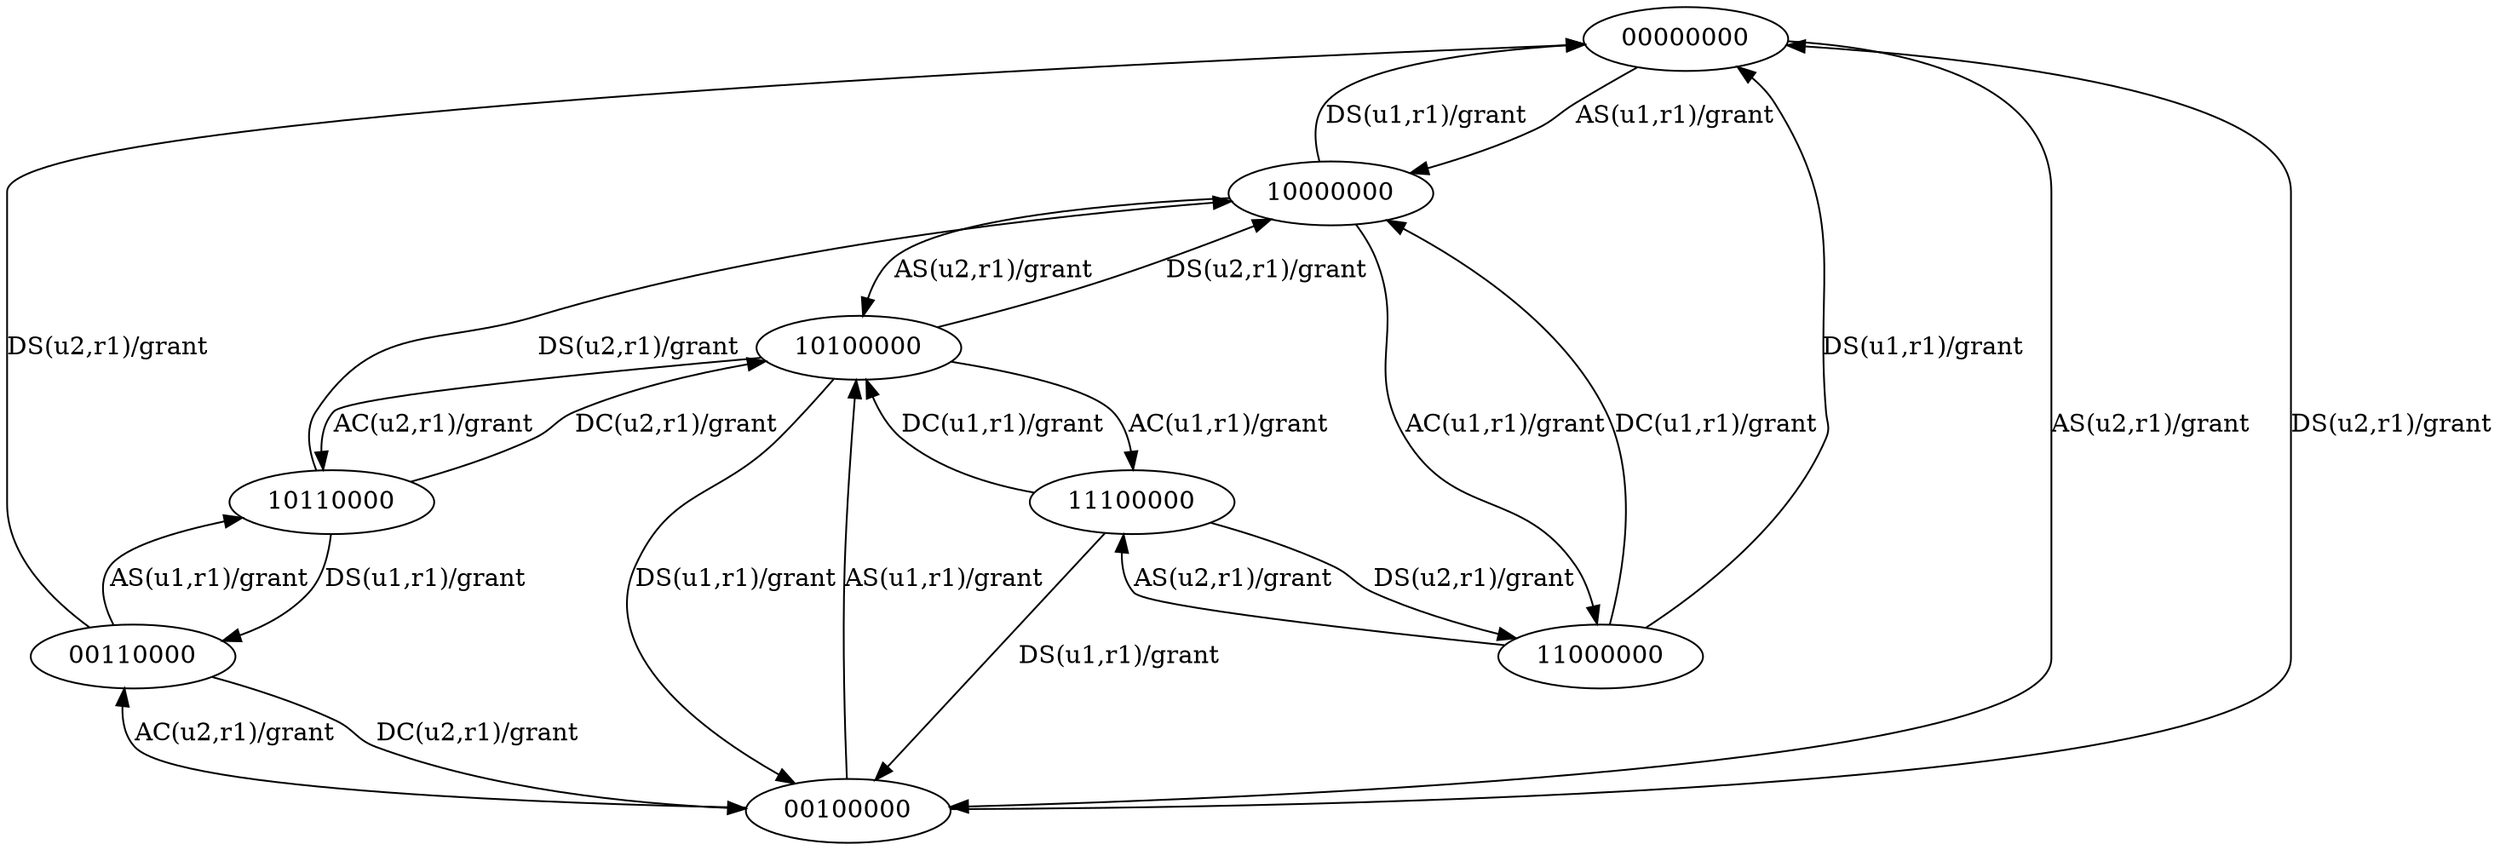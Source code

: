 digraph rbac2Fsm {
  00000000 -> 10000000 [ label ="AS(u1,r1)/grant"];
  00000000 -> 00100000 [ label ="AS(u2,r1)/grant"];
  10000000 -> 00000000 [ label ="DS(u1,r1)/grant"];
  10000000 -> 11000000 [ label ="AC(u1,r1)/grant"];
  10000000 -> 10100000 [ label ="AS(u2,r1)/grant"];
  00100000 -> 10100000 [ label ="AS(u1,r1)/grant"];
  00100000 -> 00000000 [ label ="DS(u2,r1)/grant"];
  00100000 -> 00110000 [ label ="AC(u2,r1)/grant"];
  11000000 -> 00000000 [ label ="DS(u1,r1)/grant"];
  11000000 -> 10000000 [ label ="DC(u1,r1)/grant"];
  11000000 -> 11100000 [ label ="AS(u2,r1)/grant"];
  10100000 -> 00100000 [ label ="DS(u1,r1)/grant"];
  10100000 -> 11100000 [ label ="AC(u1,r1)/grant"];
  10100000 -> 10000000 [ label ="DS(u2,r1)/grant"];
  10100000 -> 10110000 [ label ="AC(u2,r1)/grant"];
  00110000 -> 10110000 [ label ="AS(u1,r1)/grant"];
  00110000 -> 00000000 [ label ="DS(u2,r1)/grant"];
  00110000 -> 00100000 [ label ="DC(u2,r1)/grant"];
  11100000 -> 00100000 [ label ="DS(u1,r1)/grant"];
  11100000 -> 10100000 [ label ="DC(u1,r1)/grant"];
  11100000 -> 11000000 [ label ="DS(u2,r1)/grant"];
  10110000 -> 00110000 [ label ="DS(u1,r1)/grant"];
  10110000 -> 10000000 [ label ="DS(u2,r1)/grant"];
  10110000 -> 10100000 [ label ="DC(u2,r1)/grant"];
}
